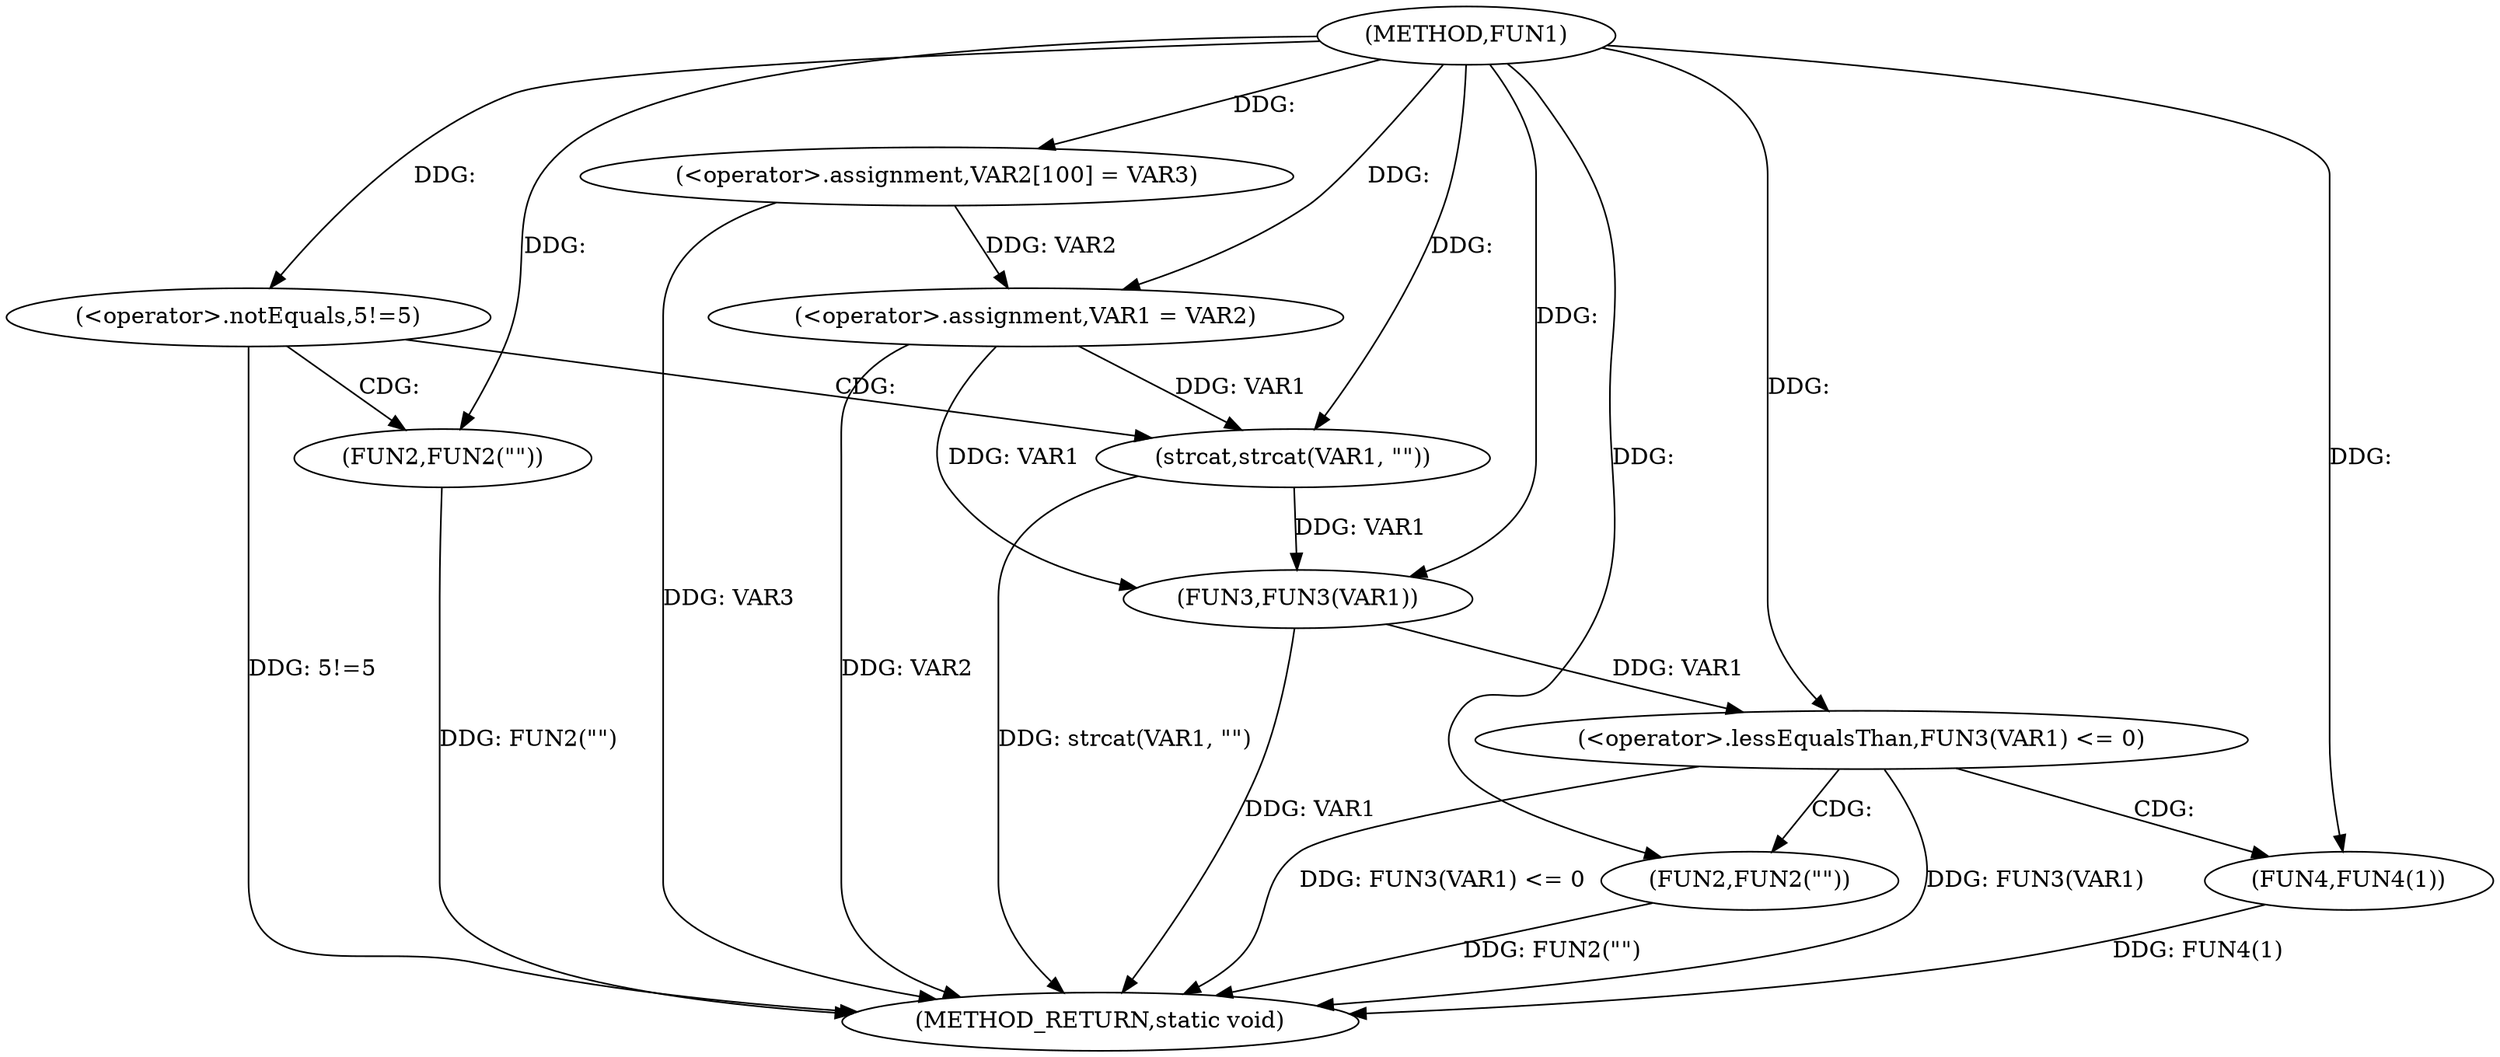 digraph FUN1 {  
"1000100" [label = "(METHOD,FUN1)" ]
"1000132" [label = "(METHOD_RETURN,static void)" ]
"1000104" [label = "(<operator>.assignment,VAR2[100] = VAR3)" ]
"1000107" [label = "(<operator>.assignment,VAR1 = VAR2)" ]
"1000111" [label = "(<operator>.notEquals,5!=5)" ]
"1000115" [label = "(FUN2,FUN2(\"\"))" ]
"1000119" [label = "(strcat,strcat(VAR1, \"\"))" ]
"1000123" [label = "(<operator>.lessEqualsThan,FUN3(VAR1) <= 0)" ]
"1000124" [label = "(FUN3,FUN3(VAR1))" ]
"1000128" [label = "(FUN2,FUN2(\"\"))" ]
"1000130" [label = "(FUN4,FUN4(1))" ]
  "1000130" -> "1000132"  [ label = "DDG: FUN4(1)"] 
  "1000124" -> "1000132"  [ label = "DDG: VAR1"] 
  "1000123" -> "1000132"  [ label = "DDG: FUN3(VAR1) <= 0"] 
  "1000115" -> "1000132"  [ label = "DDG: FUN2(\"\")"] 
  "1000128" -> "1000132"  [ label = "DDG: FUN2(\"\")"] 
  "1000119" -> "1000132"  [ label = "DDG: strcat(VAR1, \"\")"] 
  "1000111" -> "1000132"  [ label = "DDG: 5!=5"] 
  "1000123" -> "1000132"  [ label = "DDG: FUN3(VAR1)"] 
  "1000104" -> "1000132"  [ label = "DDG: VAR3"] 
  "1000107" -> "1000132"  [ label = "DDG: VAR2"] 
  "1000100" -> "1000104"  [ label = "DDG: "] 
  "1000104" -> "1000107"  [ label = "DDG: VAR2"] 
  "1000100" -> "1000107"  [ label = "DDG: "] 
  "1000100" -> "1000111"  [ label = "DDG: "] 
  "1000100" -> "1000115"  [ label = "DDG: "] 
  "1000107" -> "1000119"  [ label = "DDG: VAR1"] 
  "1000100" -> "1000119"  [ label = "DDG: "] 
  "1000124" -> "1000123"  [ label = "DDG: VAR1"] 
  "1000107" -> "1000124"  [ label = "DDG: VAR1"] 
  "1000119" -> "1000124"  [ label = "DDG: VAR1"] 
  "1000100" -> "1000124"  [ label = "DDG: "] 
  "1000100" -> "1000123"  [ label = "DDG: "] 
  "1000100" -> "1000128"  [ label = "DDG: "] 
  "1000100" -> "1000130"  [ label = "DDG: "] 
  "1000111" -> "1000115"  [ label = "CDG: "] 
  "1000111" -> "1000119"  [ label = "CDG: "] 
  "1000123" -> "1000128"  [ label = "CDG: "] 
  "1000123" -> "1000130"  [ label = "CDG: "] 
}

